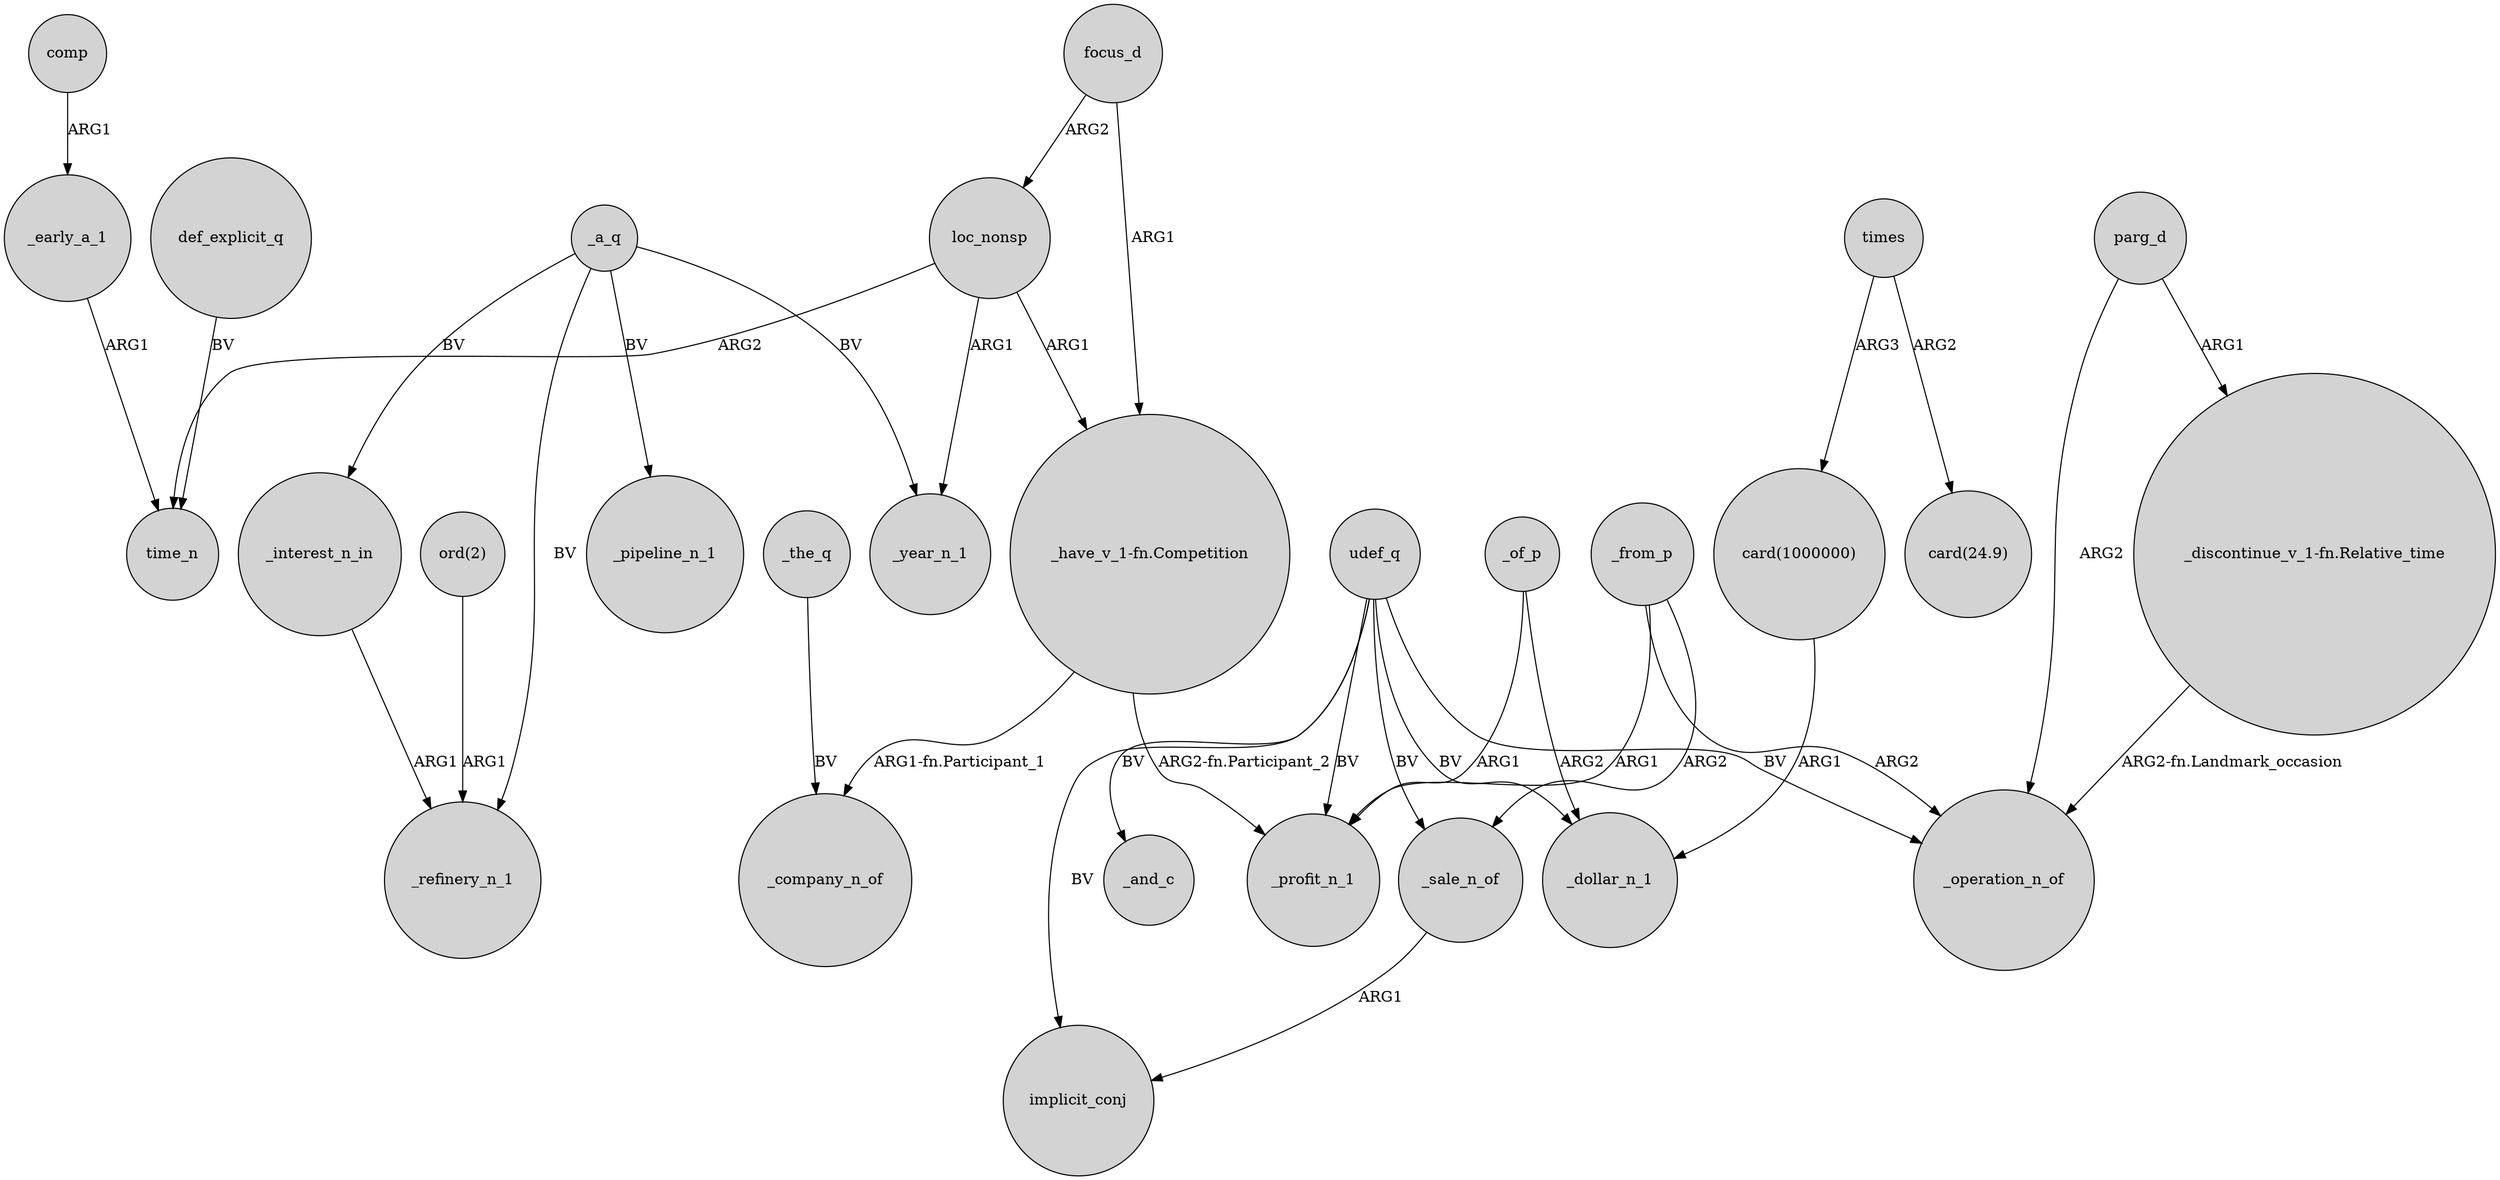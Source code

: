 digraph {
	node [shape=circle style=filled]
	_early_a_1 -> time_n [label=ARG1]
	_sale_n_of -> implicit_conj [label=ARG1]
	_a_q -> _pipeline_n_1 [label=BV]
	"ord(2)" -> _refinery_n_1 [label=ARG1]
	_a_q -> _refinery_n_1 [label=BV]
	loc_nonsp -> _year_n_1 [label=ARG1]
	times -> "card(1000000)" [label=ARG3]
	udef_q -> _profit_n_1 [label=BV]
	focus_d -> "_have_v_1-fn.Competition" [label=ARG1]
	comp -> _early_a_1 [label=ARG1]
	udef_q -> _sale_n_of [label=BV]
	_a_q -> _interest_n_in [label=BV]
	focus_d -> loc_nonsp [label=ARG2]
	parg_d -> "_discontinue_v_1-fn.Relative_time" [label=ARG1]
	"_discontinue_v_1-fn.Relative_time" -> _operation_n_of [label="ARG2-fn.Landmark_occasion"]
	_a_q -> _year_n_1 [label=BV]
	udef_q -> _and_c [label=BV]
	_from_p -> _sale_n_of [label=ARG2]
	"_have_v_1-fn.Competition" -> _profit_n_1 [label="ARG2-fn.Participant_2"]
	_interest_n_in -> _refinery_n_1 [label=ARG1]
	_of_p -> _profit_n_1 [label=ARG1]
	udef_q -> _operation_n_of [label=BV]
	udef_q -> _dollar_n_1 [label=BV]
	"card(1000000)" -> _dollar_n_1 [label=ARG1]
	loc_nonsp -> "_have_v_1-fn.Competition" [label=ARG1]
	"_have_v_1-fn.Competition" -> _company_n_of [label="ARG1-fn.Participant_1"]
	def_explicit_q -> time_n [label=BV]
	times -> "card(24.9)" [label=ARG2]
	loc_nonsp -> time_n [label=ARG2]
	_of_p -> _dollar_n_1 [label=ARG2]
	_from_p -> _operation_n_of [label=ARG2]
	parg_d -> _operation_n_of [label=ARG2]
	_the_q -> _company_n_of [label=BV]
	udef_q -> implicit_conj [label=BV]
	_from_p -> _profit_n_1 [label=ARG1]
}
